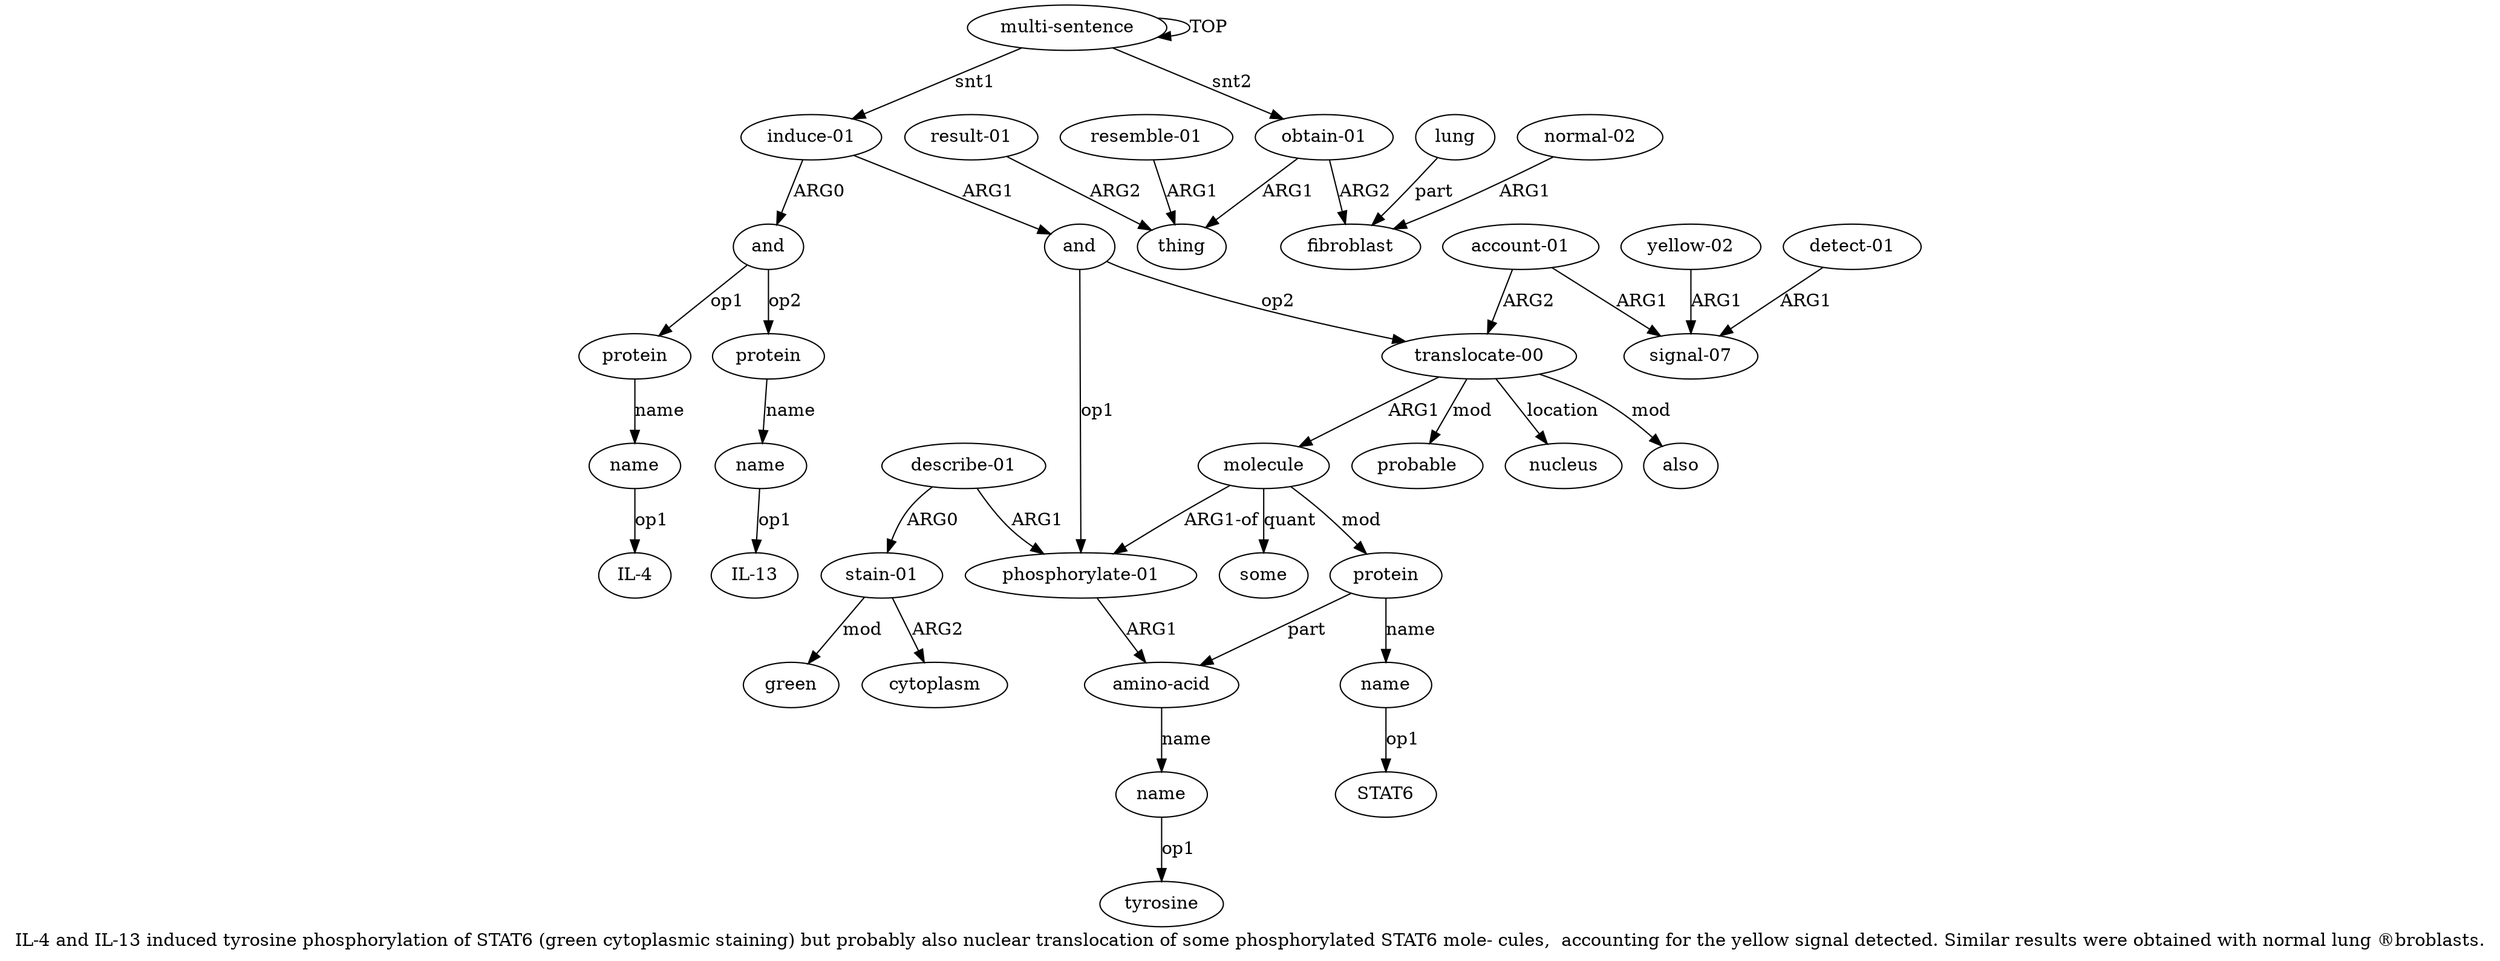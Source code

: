digraph  {
	graph [label="IL-4 and IL-13 induced tyrosine phosphorylation of STAT6 (green cytoplasmic staining) but probably also nuclear translocation of \
some phosphorylated STAT6 mole- cules,  accounting for the yellow signal detected. Similar results were obtained with normal lung \
®broblasts."];
	node [label="\N"];
	a20	 [color=black,
		gold_ind=20,
		gold_label=probable,
		label=probable,
		test_ind=20,
		test_label=probable];
	a21	 [color=black,
		gold_ind=21,
		gold_label=nucleus,
		label=nucleus,
		test_ind=21,
		test_label=nucleus];
	a22	 [color=black,
		gold_ind=22,
		gold_label=also,
		label=also,
		test_ind=22,
		test_label=also];
	a23	 [color=black,
		gold_ind=23,
		gold_label="account-01",
		label="account-01",
		test_ind=23,
		test_label="account-01"];
	a24	 [color=black,
		gold_ind=24,
		gold_label="signal-07",
		label="signal-07",
		test_ind=24,
		test_label="signal-07"];
	a23 -> a24 [key=0,
	color=black,
	gold_label=ARG1,
	label=ARG1,
	test_label=ARG1];
a17 [color=black,
	gold_ind=17,
	gold_label="translocate-00",
	label="translocate-00",
	test_ind=17,
	test_label="translocate-00"];
a23 -> a17 [key=0,
color=black,
gold_label=ARG2,
label=ARG2,
test_label=ARG2];
a25 [color=black,
gold_ind=25,
gold_label="detect-01",
label="detect-01",
test_ind=25,
test_label="detect-01"];
a25 -> a24 [key=0,
color=black,
gold_label=ARG1,
label=ARG1,
test_label=ARG1];
a26 [color=black,
gold_ind=26,
gold_label="yellow-02",
label="yellow-02",
test_ind=26,
test_label="yellow-02"];
a26 -> a24 [key=0,
color=black,
gold_label=ARG1,
label=ARG1,
test_label=ARG1];
a27 [color=black,
gold_ind=27,
gold_label="obtain-01",
label="obtain-01",
test_ind=27,
test_label="obtain-01"];
a28 [color=black,
gold_ind=28,
gold_label=thing,
label=thing,
test_ind=28,
test_label=thing];
a27 -> a28 [key=0,
color=black,
gold_label=ARG1,
label=ARG1,
test_label=ARG1];
a31 [color=black,
gold_ind=31,
gold_label=fibroblast,
label=fibroblast,
test_ind=31,
test_label=fibroblast];
a27 -> a31 [key=0,
color=black,
gold_label=ARG2,
label=ARG2,
test_label=ARG2];
a29 [color=black,
gold_ind=29,
gold_label="result-01",
label="result-01",
test_ind=29,
test_label="result-01"];
a29 -> a28 [key=0,
color=black,
gold_label=ARG2,
label=ARG2,
test_label=ARG2];
a30 [color=black,
gold_ind=30,
gold_label="resemble-01",
label="resemble-01",
test_ind=30,
test_label="resemble-01"];
a30 -> a28 [key=0,
color=black,
gold_label=ARG1,
label=ARG1,
test_label=ARG1];
a33 [color=black,
gold_ind=33,
gold_label="normal-02",
label="normal-02",
test_ind=33,
test_label="normal-02"];
a33 -> a31 [key=0,
color=black,
gold_label=ARG1,
label=ARG1,
test_label=ARG1];
"a10 tyrosine" [color=black,
gold_ind=-1,
gold_label=tyrosine,
label=tyrosine,
test_ind=-1,
test_label=tyrosine];
"a4 IL-4" [color=black,
gold_ind=-1,
gold_label="IL-4",
label="IL-4",
test_ind=-1,
test_label="IL-4"];
"a12 STAT6" [color=black,
gold_ind=-1,
gold_label=STAT6,
label=STAT6,
test_ind=-1,
test_label=STAT6];
a32 [color=black,
gold_ind=32,
gold_label=lung,
label=lung,
test_ind=32,
test_label=lung];
a32 -> a31 [key=0,
color=black,
gold_label=part,
label=part,
test_label=part];
a15 [color=black,
gold_ind=15,
gold_label=cytoplasm,
label=cytoplasm,
test_ind=15,
test_label=cytoplasm];
a14 [color=black,
gold_ind=14,
gold_label="stain-01",
label="stain-01",
test_ind=14,
test_label="stain-01"];
a14 -> a15 [key=0,
color=black,
gold_label=ARG2,
label=ARG2,
test_label=ARG2];
a16 [color=black,
gold_ind=16,
gold_label=green,
label=green,
test_ind=16,
test_label=green];
a14 -> a16 [key=0,
color=black,
gold_label=mod,
label=mod,
test_label=mod];
a17 -> a20 [key=0,
color=black,
gold_label=mod,
label=mod,
test_label=mod];
a17 -> a21 [key=0,
color=black,
gold_label=location,
label=location,
test_label=location];
a17 -> a22 [key=0,
color=black,
gold_label=mod,
label=mod,
test_label=mod];
a18 [color=black,
gold_ind=18,
gold_label=molecule,
label=molecule,
test_ind=18,
test_label=molecule];
a17 -> a18 [key=0,
color=black,
gold_label=ARG1,
label=ARG1,
test_label=ARG1];
a11 [color=black,
gold_ind=11,
gold_label=protein,
label=protein,
test_ind=11,
test_label=protein];
a12 [color=black,
gold_ind=12,
gold_label=name,
label=name,
test_ind=12,
test_label=name];
a11 -> a12 [key=0,
color=black,
gold_label=name,
label=name,
test_label=name];
a9 [color=black,
gold_ind=9,
gold_label="amino-acid",
label="amino-acid",
test_ind=9,
test_label="amino-acid"];
a11 -> a9 [key=0,
color=black,
gold_label=part,
label=part,
test_label=part];
a10 [color=black,
gold_ind=10,
gold_label=name,
label=name,
test_ind=10,
test_label=name];
a10 -> "a10 tyrosine" [key=0,
color=black,
gold_label=op1,
label=op1,
test_label=op1];
a13 [color=black,
gold_ind=13,
gold_label="describe-01",
label="describe-01",
test_ind=13,
test_label="describe-01"];
a13 -> a14 [key=0,
color=black,
gold_label=ARG0,
label=ARG0,
test_label=ARG0];
a8 [color=black,
gold_ind=8,
gold_label="phosphorylate-01",
label="phosphorylate-01",
test_ind=8,
test_label="phosphorylate-01"];
a13 -> a8 [key=0,
color=black,
gold_label=ARG1,
label=ARG1,
test_label=ARG1];
a12 -> "a12 STAT6" [key=0,
color=black,
gold_label=op1,
label=op1,
test_label=op1];
a19 [color=black,
gold_ind=19,
gold_label=some,
label=some,
test_ind=19,
test_label=some];
a18 -> a11 [key=0,
color=black,
gold_label=mod,
label=mod,
test_label=mod];
a18 -> a19 [key=0,
color=black,
gold_label=quant,
label=quant,
test_label=quant];
a18 -> a8 [key=0,
color=black,
gold_label="ARG1-of",
label="ARG1-of",
test_label="ARG1-of"];
a1 [color=black,
gold_ind=1,
gold_label="induce-01",
label="induce-01",
test_ind=1,
test_label="induce-01"];
a2 [color=black,
gold_ind=2,
gold_label=and,
label=and,
test_ind=2,
test_label=and];
a1 -> a2 [key=0,
color=black,
gold_label=ARG0,
label=ARG0,
test_label=ARG0];
a7 [color=black,
gold_ind=7,
gold_label=and,
label=and,
test_ind=7,
test_label=and];
a1 -> a7 [key=0,
color=black,
gold_label=ARG1,
label=ARG1,
test_label=ARG1];
a0 [color=black,
gold_ind=0,
gold_label="multi-sentence",
label="multi-sentence",
test_ind=0,
test_label="multi-sentence"];
a0 -> a27 [key=0,
color=black,
gold_label=snt2,
label=snt2,
test_label=snt2];
a0 -> a1 [key=0,
color=black,
gold_label=snt1,
label=snt1,
test_label=snt1];
a0 -> a0 [key=0,
color=black,
gold_label=TOP,
label=TOP,
test_label=TOP];
a3 [color=black,
gold_ind=3,
gold_label=protein,
label=protein,
test_ind=3,
test_label=protein];
a4 [color=black,
gold_ind=4,
gold_label=name,
label=name,
test_ind=4,
test_label=name];
a3 -> a4 [key=0,
color=black,
gold_label=name,
label=name,
test_label=name];
a2 -> a3 [key=0,
color=black,
gold_label=op1,
label=op1,
test_label=op1];
a5 [color=black,
gold_ind=5,
gold_label=protein,
label=protein,
test_ind=5,
test_label=protein];
a2 -> a5 [key=0,
color=black,
gold_label=op2,
label=op2,
test_label=op2];
a6 [color=black,
gold_ind=6,
gold_label=name,
label=name,
test_ind=6,
test_label=name];
a5 -> a6 [key=0,
color=black,
gold_label=name,
label=name,
test_label=name];
a4 -> "a4 IL-4" [key=0,
color=black,
gold_label=op1,
label=op1,
test_label=op1];
a7 -> a17 [key=0,
color=black,
gold_label=op2,
label=op2,
test_label=op2];
a7 -> a8 [key=0,
color=black,
gold_label=op1,
label=op1,
test_label=op1];
"a6 IL-13" [color=black,
gold_ind=-1,
gold_label="IL-13",
label="IL-13",
test_ind=-1,
test_label="IL-13"];
a6 -> "a6 IL-13" [key=0,
color=black,
gold_label=op1,
label=op1,
test_label=op1];
a9 -> a10 [key=0,
color=black,
gold_label=name,
label=name,
test_label=name];
a8 -> a9 [key=0,
color=black,
gold_label=ARG1,
label=ARG1,
test_label=ARG1];
}
